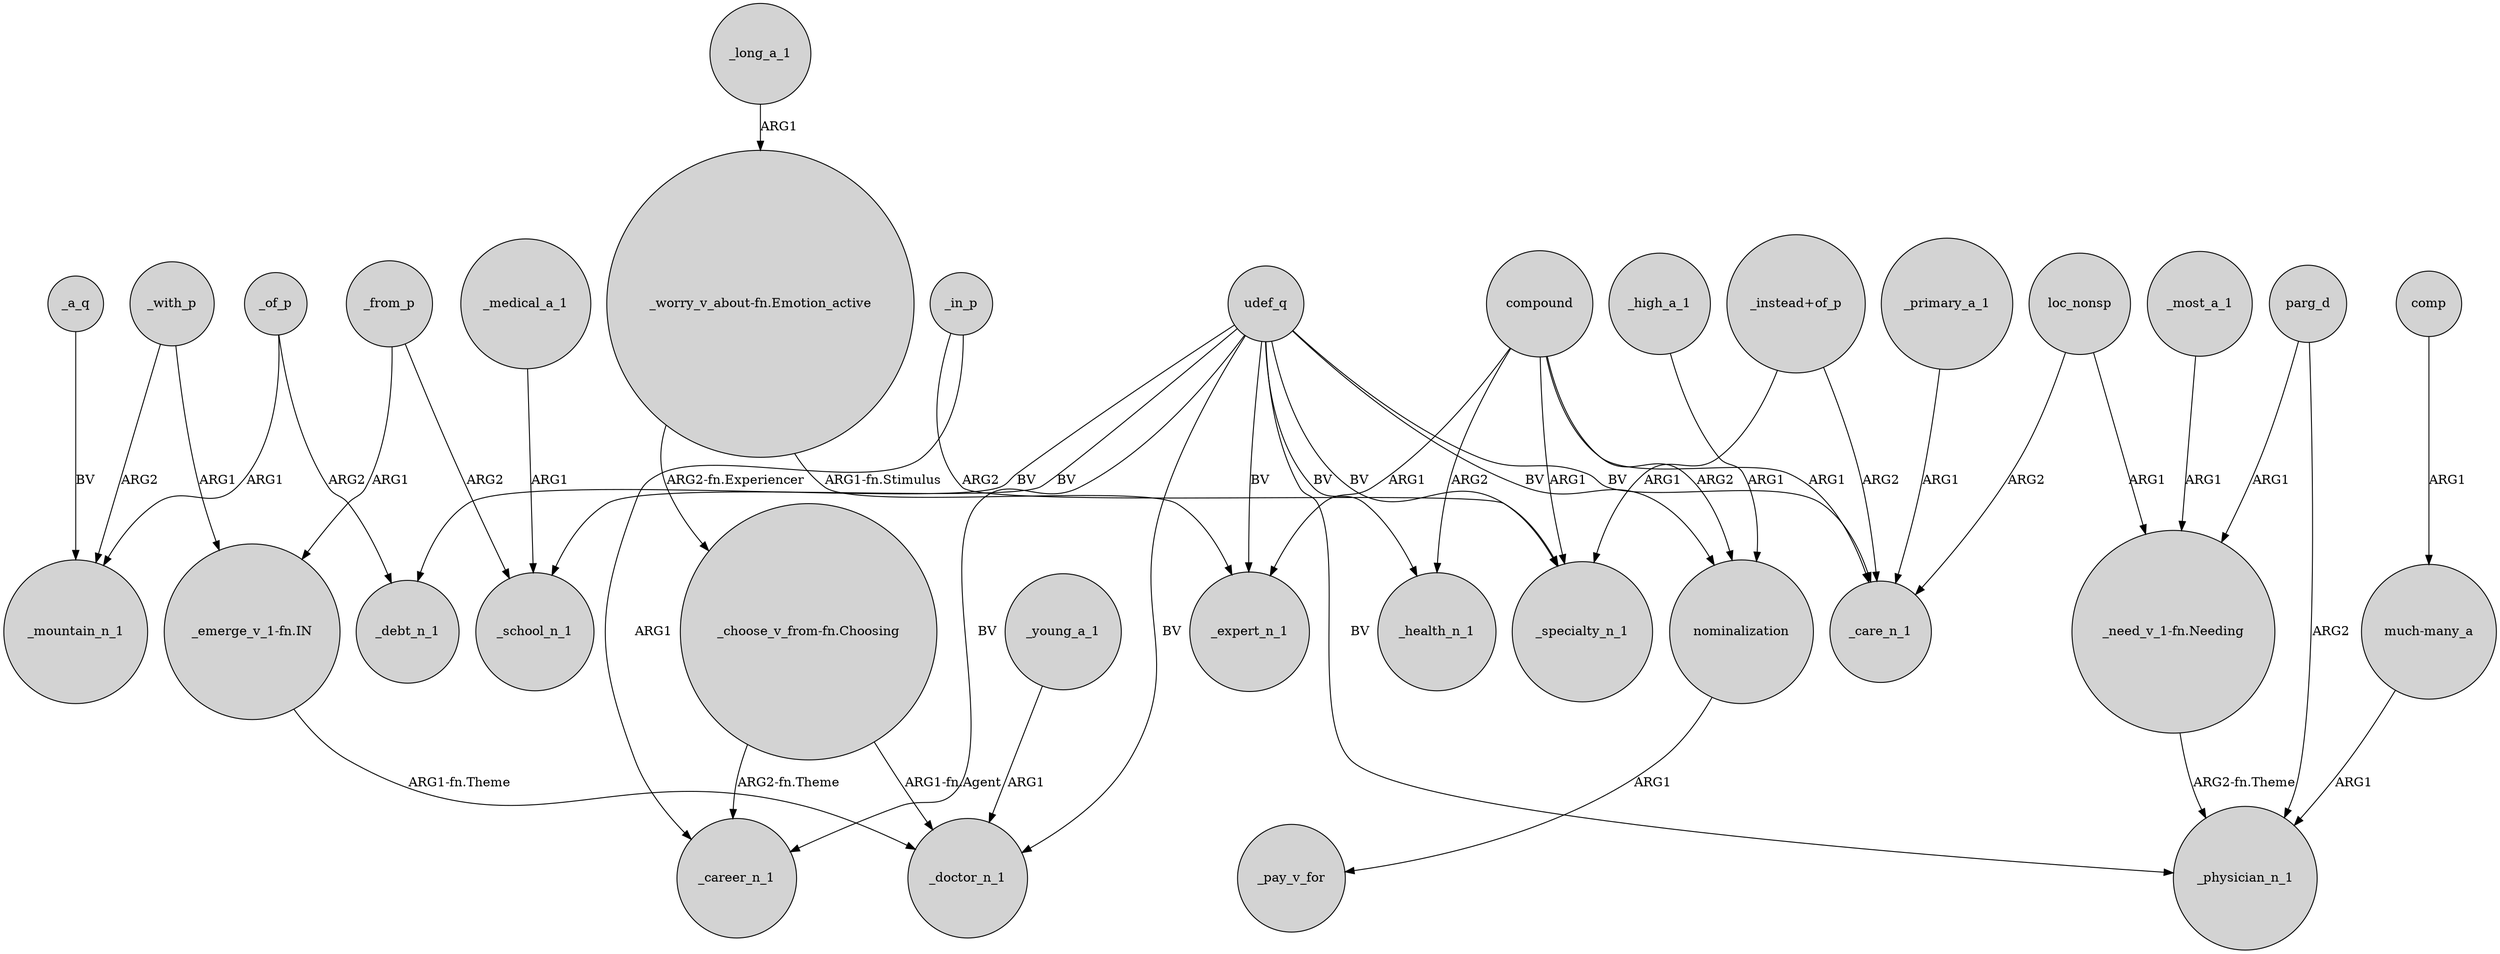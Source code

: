 digraph {
	node [shape=circle style=filled]
	udef_q -> _specialty_n_1 [label=BV]
	_with_p -> _mountain_n_1 [label=ARG2]
	"_emerge_v_1-fn.IN" -> _doctor_n_1 [label="ARG1-fn.Theme"]
	_a_q -> _mountain_n_1 [label=BV]
	_of_p -> _mountain_n_1 [label=ARG1]
	udef_q -> _debt_n_1 [label=BV]
	_in_p -> _specialty_n_1 [label=ARG2]
	udef_q -> _care_n_1 [label=BV]
	"_instead+of_p" -> _care_n_1 [label=ARG2]
	compound -> nominalization [label=ARG2]
	_in_p -> _career_n_1 [label=ARG1]
	"_worry_v_about-fn.Emotion_active" -> "_choose_v_from-fn.Choosing" [label="ARG2-fn.Experiencer"]
	udef_q -> _physician_n_1 [label=BV]
	udef_q -> _doctor_n_1 [label=BV]
	_long_a_1 -> "_worry_v_about-fn.Emotion_active" [label=ARG1]
	_from_p -> "_emerge_v_1-fn.IN" [label=ARG1]
	"_choose_v_from-fn.Choosing" -> _career_n_1 [label="ARG2-fn.Theme"]
	"_instead+of_p" -> _specialty_n_1 [label=ARG1]
	_most_a_1 -> "_need_v_1-fn.Needing" [label=ARG1]
	nominalization -> _pay_v_for [label=ARG1]
	parg_d -> "_need_v_1-fn.Needing" [label=ARG1]
	"_need_v_1-fn.Needing" -> _physician_n_1 [label="ARG2-fn.Theme"]
	loc_nonsp -> "_need_v_1-fn.Needing" [label=ARG1]
	comp -> "much-many_a" [label=ARG1]
	compound -> _health_n_1 [label=ARG2]
	udef_q -> _expert_n_1 [label=BV]
	compound -> _specialty_n_1 [label=ARG1]
	parg_d -> _physician_n_1 [label=ARG2]
	compound -> _expert_n_1 [label=ARG1]
	_with_p -> "_emerge_v_1-fn.IN" [label=ARG1]
	udef_q -> _health_n_1 [label=BV]
	_of_p -> _debt_n_1 [label=ARG2]
	_young_a_1 -> _doctor_n_1 [label=ARG1]
	_medical_a_1 -> _school_n_1 [label=ARG1]
	udef_q -> _career_n_1 [label=BV]
	udef_q -> nominalization [label=BV]
	_high_a_1 -> nominalization [label=ARG1]
	_primary_a_1 -> _care_n_1 [label=ARG1]
	_from_p -> _school_n_1 [label=ARG2]
	compound -> _care_n_1 [label=ARG1]
	udef_q -> _school_n_1 [label=BV]
	"_choose_v_from-fn.Choosing" -> _doctor_n_1 [label="ARG1-fn.Agent"]
	loc_nonsp -> _care_n_1 [label=ARG2]
	"_worry_v_about-fn.Emotion_active" -> _expert_n_1 [label="ARG1-fn.Stimulus"]
	"much-many_a" -> _physician_n_1 [label=ARG1]
}
